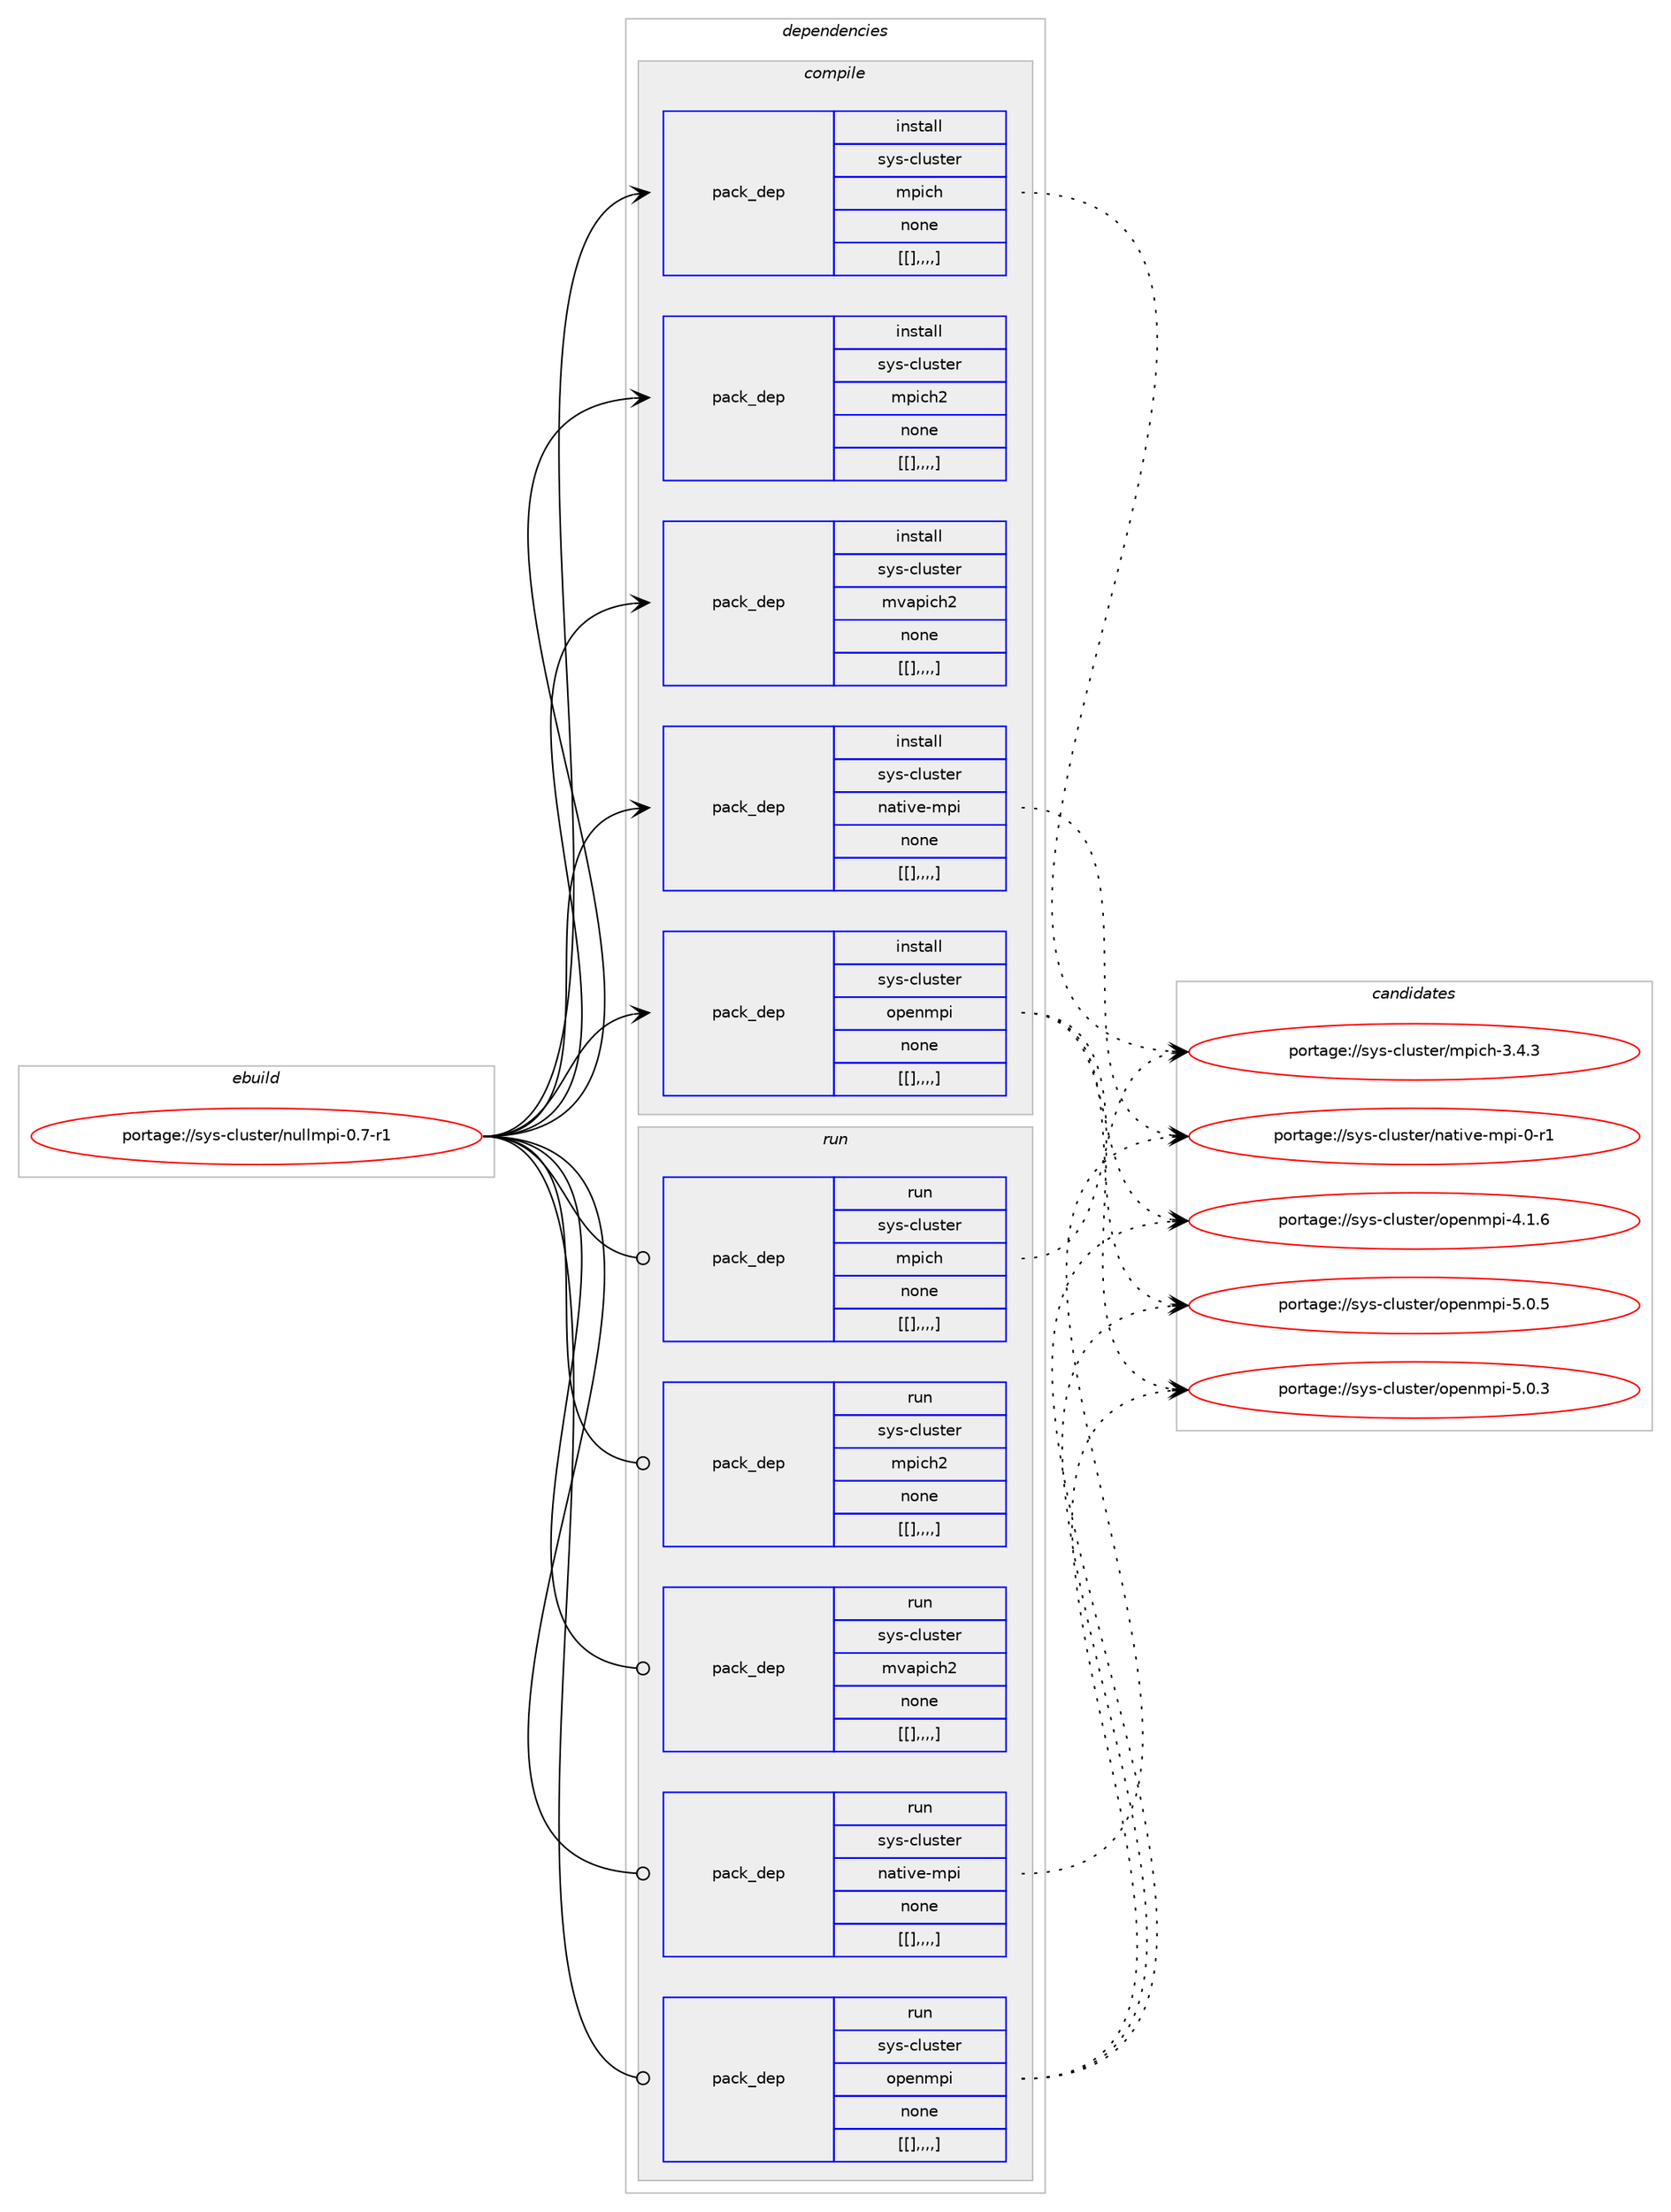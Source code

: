 digraph prolog {

# *************
# Graph options
# *************

newrank=true;
concentrate=true;
compound=true;
graph [rankdir=LR,fontname=Helvetica,fontsize=10,ranksep=1.5];#, ranksep=2.5, nodesep=0.2];
edge  [arrowhead=vee];
node  [fontname=Helvetica,fontsize=10];

# **********
# The ebuild
# **********

subgraph cluster_leftcol {
color=gray;
label=<<i>ebuild</i>>;
id [label="portage://sys-cluster/nullmpi-0.7-r1", color=red, width=4, href="../sys-cluster/nullmpi-0.7-r1.svg"];
}

# ****************
# The dependencies
# ****************

subgraph cluster_midcol {
color=gray;
label=<<i>dependencies</i>>;
subgraph cluster_compile {
fillcolor="#eeeeee";
style=filled;
label=<<i>compile</i>>;
subgraph pack326885 {
dependency448944 [label=<<TABLE BORDER="0" CELLBORDER="1" CELLSPACING="0" CELLPADDING="4" WIDTH="220"><TR><TD ROWSPAN="6" CELLPADDING="30">pack_dep</TD></TR><TR><TD WIDTH="110">install</TD></TR><TR><TD>sys-cluster</TD></TR><TR><TD>mpich</TD></TR><TR><TD>none</TD></TR><TR><TD>[[],,,,]</TD></TR></TABLE>>, shape=none, color=blue];
}
id:e -> dependency448944:w [weight=20,style="solid",arrowhead="vee"];
subgraph pack326886 {
dependency448945 [label=<<TABLE BORDER="0" CELLBORDER="1" CELLSPACING="0" CELLPADDING="4" WIDTH="220"><TR><TD ROWSPAN="6" CELLPADDING="30">pack_dep</TD></TR><TR><TD WIDTH="110">install</TD></TR><TR><TD>sys-cluster</TD></TR><TR><TD>mpich2</TD></TR><TR><TD>none</TD></TR><TR><TD>[[],,,,]</TD></TR></TABLE>>, shape=none, color=blue];
}
id:e -> dependency448945:w [weight=20,style="solid",arrowhead="vee"];
subgraph pack326887 {
dependency448946 [label=<<TABLE BORDER="0" CELLBORDER="1" CELLSPACING="0" CELLPADDING="4" WIDTH="220"><TR><TD ROWSPAN="6" CELLPADDING="30">pack_dep</TD></TR><TR><TD WIDTH="110">install</TD></TR><TR><TD>sys-cluster</TD></TR><TR><TD>mvapich2</TD></TR><TR><TD>none</TD></TR><TR><TD>[[],,,,]</TD></TR></TABLE>>, shape=none, color=blue];
}
id:e -> dependency448946:w [weight=20,style="solid",arrowhead="vee"];
subgraph pack326888 {
dependency448947 [label=<<TABLE BORDER="0" CELLBORDER="1" CELLSPACING="0" CELLPADDING="4" WIDTH="220"><TR><TD ROWSPAN="6" CELLPADDING="30">pack_dep</TD></TR><TR><TD WIDTH="110">install</TD></TR><TR><TD>sys-cluster</TD></TR><TR><TD>native-mpi</TD></TR><TR><TD>none</TD></TR><TR><TD>[[],,,,]</TD></TR></TABLE>>, shape=none, color=blue];
}
id:e -> dependency448947:w [weight=20,style="solid",arrowhead="vee"];
subgraph pack326889 {
dependency448948 [label=<<TABLE BORDER="0" CELLBORDER="1" CELLSPACING="0" CELLPADDING="4" WIDTH="220"><TR><TD ROWSPAN="6" CELLPADDING="30">pack_dep</TD></TR><TR><TD WIDTH="110">install</TD></TR><TR><TD>sys-cluster</TD></TR><TR><TD>openmpi</TD></TR><TR><TD>none</TD></TR><TR><TD>[[],,,,]</TD></TR></TABLE>>, shape=none, color=blue];
}
id:e -> dependency448948:w [weight=20,style="solid",arrowhead="vee"];
}
subgraph cluster_compileandrun {
fillcolor="#eeeeee";
style=filled;
label=<<i>compile and run</i>>;
}
subgraph cluster_run {
fillcolor="#eeeeee";
style=filled;
label=<<i>run</i>>;
subgraph pack326890 {
dependency448949 [label=<<TABLE BORDER="0" CELLBORDER="1" CELLSPACING="0" CELLPADDING="4" WIDTH="220"><TR><TD ROWSPAN="6" CELLPADDING="30">pack_dep</TD></TR><TR><TD WIDTH="110">run</TD></TR><TR><TD>sys-cluster</TD></TR><TR><TD>mpich</TD></TR><TR><TD>none</TD></TR><TR><TD>[[],,,,]</TD></TR></TABLE>>, shape=none, color=blue];
}
id:e -> dependency448949:w [weight=20,style="solid",arrowhead="odot"];
subgraph pack326891 {
dependency448950 [label=<<TABLE BORDER="0" CELLBORDER="1" CELLSPACING="0" CELLPADDING="4" WIDTH="220"><TR><TD ROWSPAN="6" CELLPADDING="30">pack_dep</TD></TR><TR><TD WIDTH="110">run</TD></TR><TR><TD>sys-cluster</TD></TR><TR><TD>mpich2</TD></TR><TR><TD>none</TD></TR><TR><TD>[[],,,,]</TD></TR></TABLE>>, shape=none, color=blue];
}
id:e -> dependency448950:w [weight=20,style="solid",arrowhead="odot"];
subgraph pack326892 {
dependency448951 [label=<<TABLE BORDER="0" CELLBORDER="1" CELLSPACING="0" CELLPADDING="4" WIDTH="220"><TR><TD ROWSPAN="6" CELLPADDING="30">pack_dep</TD></TR><TR><TD WIDTH="110">run</TD></TR><TR><TD>sys-cluster</TD></TR><TR><TD>mvapich2</TD></TR><TR><TD>none</TD></TR><TR><TD>[[],,,,]</TD></TR></TABLE>>, shape=none, color=blue];
}
id:e -> dependency448951:w [weight=20,style="solid",arrowhead="odot"];
subgraph pack326893 {
dependency448952 [label=<<TABLE BORDER="0" CELLBORDER="1" CELLSPACING="0" CELLPADDING="4" WIDTH="220"><TR><TD ROWSPAN="6" CELLPADDING="30">pack_dep</TD></TR><TR><TD WIDTH="110">run</TD></TR><TR><TD>sys-cluster</TD></TR><TR><TD>native-mpi</TD></TR><TR><TD>none</TD></TR><TR><TD>[[],,,,]</TD></TR></TABLE>>, shape=none, color=blue];
}
id:e -> dependency448952:w [weight=20,style="solid",arrowhead="odot"];
subgraph pack326894 {
dependency448953 [label=<<TABLE BORDER="0" CELLBORDER="1" CELLSPACING="0" CELLPADDING="4" WIDTH="220"><TR><TD ROWSPAN="6" CELLPADDING="30">pack_dep</TD></TR><TR><TD WIDTH="110">run</TD></TR><TR><TD>sys-cluster</TD></TR><TR><TD>openmpi</TD></TR><TR><TD>none</TD></TR><TR><TD>[[],,,,]</TD></TR></TABLE>>, shape=none, color=blue];
}
id:e -> dependency448953:w [weight=20,style="solid",arrowhead="odot"];
}
}

# **************
# The candidates
# **************

subgraph cluster_choices {
rank=same;
color=gray;
label=<<i>candidates</i>>;

subgraph choice326885 {
color=black;
nodesep=1;
choice11512111545991081171151161011144710911210599104455146524651 [label="portage://sys-cluster/mpich-3.4.3", color=red, width=4,href="../sys-cluster/mpich-3.4.3.svg"];
dependency448944:e -> choice11512111545991081171151161011144710911210599104455146524651:w [style=dotted,weight="100"];
}
subgraph choice326886 {
color=black;
nodesep=1;
}
subgraph choice326887 {
color=black;
nodesep=1;
}
subgraph choice326888 {
color=black;
nodesep=1;
choice115121115459910811711511610111447110971161051181014510911210545484511449 [label="portage://sys-cluster/native-mpi-0-r1", color=red, width=4,href="../sys-cluster/native-mpi-0-r1.svg"];
dependency448947:e -> choice115121115459910811711511610111447110971161051181014510911210545484511449:w [style=dotted,weight="100"];
}
subgraph choice326889 {
color=black;
nodesep=1;
choice115121115459910811711511610111447111112101110109112105455346484653 [label="portage://sys-cluster/openmpi-5.0.5", color=red, width=4,href="../sys-cluster/openmpi-5.0.5.svg"];
choice115121115459910811711511610111447111112101110109112105455346484651 [label="portage://sys-cluster/openmpi-5.0.3", color=red, width=4,href="../sys-cluster/openmpi-5.0.3.svg"];
choice115121115459910811711511610111447111112101110109112105455246494654 [label="portage://sys-cluster/openmpi-4.1.6", color=red, width=4,href="../sys-cluster/openmpi-4.1.6.svg"];
dependency448948:e -> choice115121115459910811711511610111447111112101110109112105455346484653:w [style=dotted,weight="100"];
dependency448948:e -> choice115121115459910811711511610111447111112101110109112105455346484651:w [style=dotted,weight="100"];
dependency448948:e -> choice115121115459910811711511610111447111112101110109112105455246494654:w [style=dotted,weight="100"];
}
subgraph choice326890 {
color=black;
nodesep=1;
choice11512111545991081171151161011144710911210599104455146524651 [label="portage://sys-cluster/mpich-3.4.3", color=red, width=4,href="../sys-cluster/mpich-3.4.3.svg"];
dependency448949:e -> choice11512111545991081171151161011144710911210599104455146524651:w [style=dotted,weight="100"];
}
subgraph choice326891 {
color=black;
nodesep=1;
}
subgraph choice326892 {
color=black;
nodesep=1;
}
subgraph choice326893 {
color=black;
nodesep=1;
choice115121115459910811711511610111447110971161051181014510911210545484511449 [label="portage://sys-cluster/native-mpi-0-r1", color=red, width=4,href="../sys-cluster/native-mpi-0-r1.svg"];
dependency448952:e -> choice115121115459910811711511610111447110971161051181014510911210545484511449:w [style=dotted,weight="100"];
}
subgraph choice326894 {
color=black;
nodesep=1;
choice115121115459910811711511610111447111112101110109112105455346484653 [label="portage://sys-cluster/openmpi-5.0.5", color=red, width=4,href="../sys-cluster/openmpi-5.0.5.svg"];
choice115121115459910811711511610111447111112101110109112105455346484651 [label="portage://sys-cluster/openmpi-5.0.3", color=red, width=4,href="../sys-cluster/openmpi-5.0.3.svg"];
choice115121115459910811711511610111447111112101110109112105455246494654 [label="portage://sys-cluster/openmpi-4.1.6", color=red, width=4,href="../sys-cluster/openmpi-4.1.6.svg"];
dependency448953:e -> choice115121115459910811711511610111447111112101110109112105455346484653:w [style=dotted,weight="100"];
dependency448953:e -> choice115121115459910811711511610111447111112101110109112105455346484651:w [style=dotted,weight="100"];
dependency448953:e -> choice115121115459910811711511610111447111112101110109112105455246494654:w [style=dotted,weight="100"];
}
}

}
